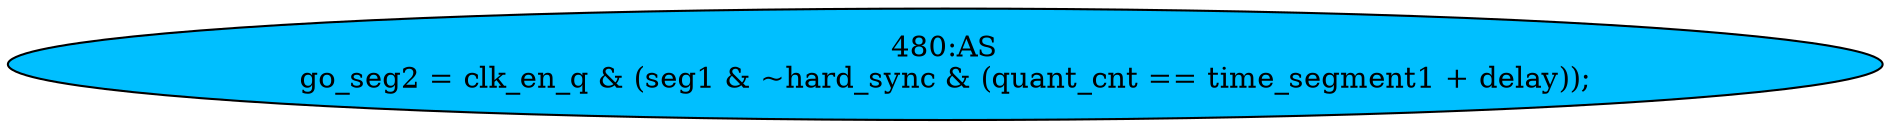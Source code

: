 strict digraph "" {
	node [label="\N"];
	"480:AS"	 [ast="<pyverilog.vparser.ast.Assign object at 0x7f2998c0ccd0>",
		def_var="['go_seg2']",
		fillcolor=deepskyblue,
		label="480:AS
go_seg2 = clk_en_q & (seg1 & ~hard_sync & (quant_cnt == time_segment1 + delay));",
		statements="[]",
		style=filled,
		typ=Assign,
		use_var="['clk_en_q', 'seg1', 'hard_sync', 'quant_cnt', 'time_segment1', 'delay']"];
}

